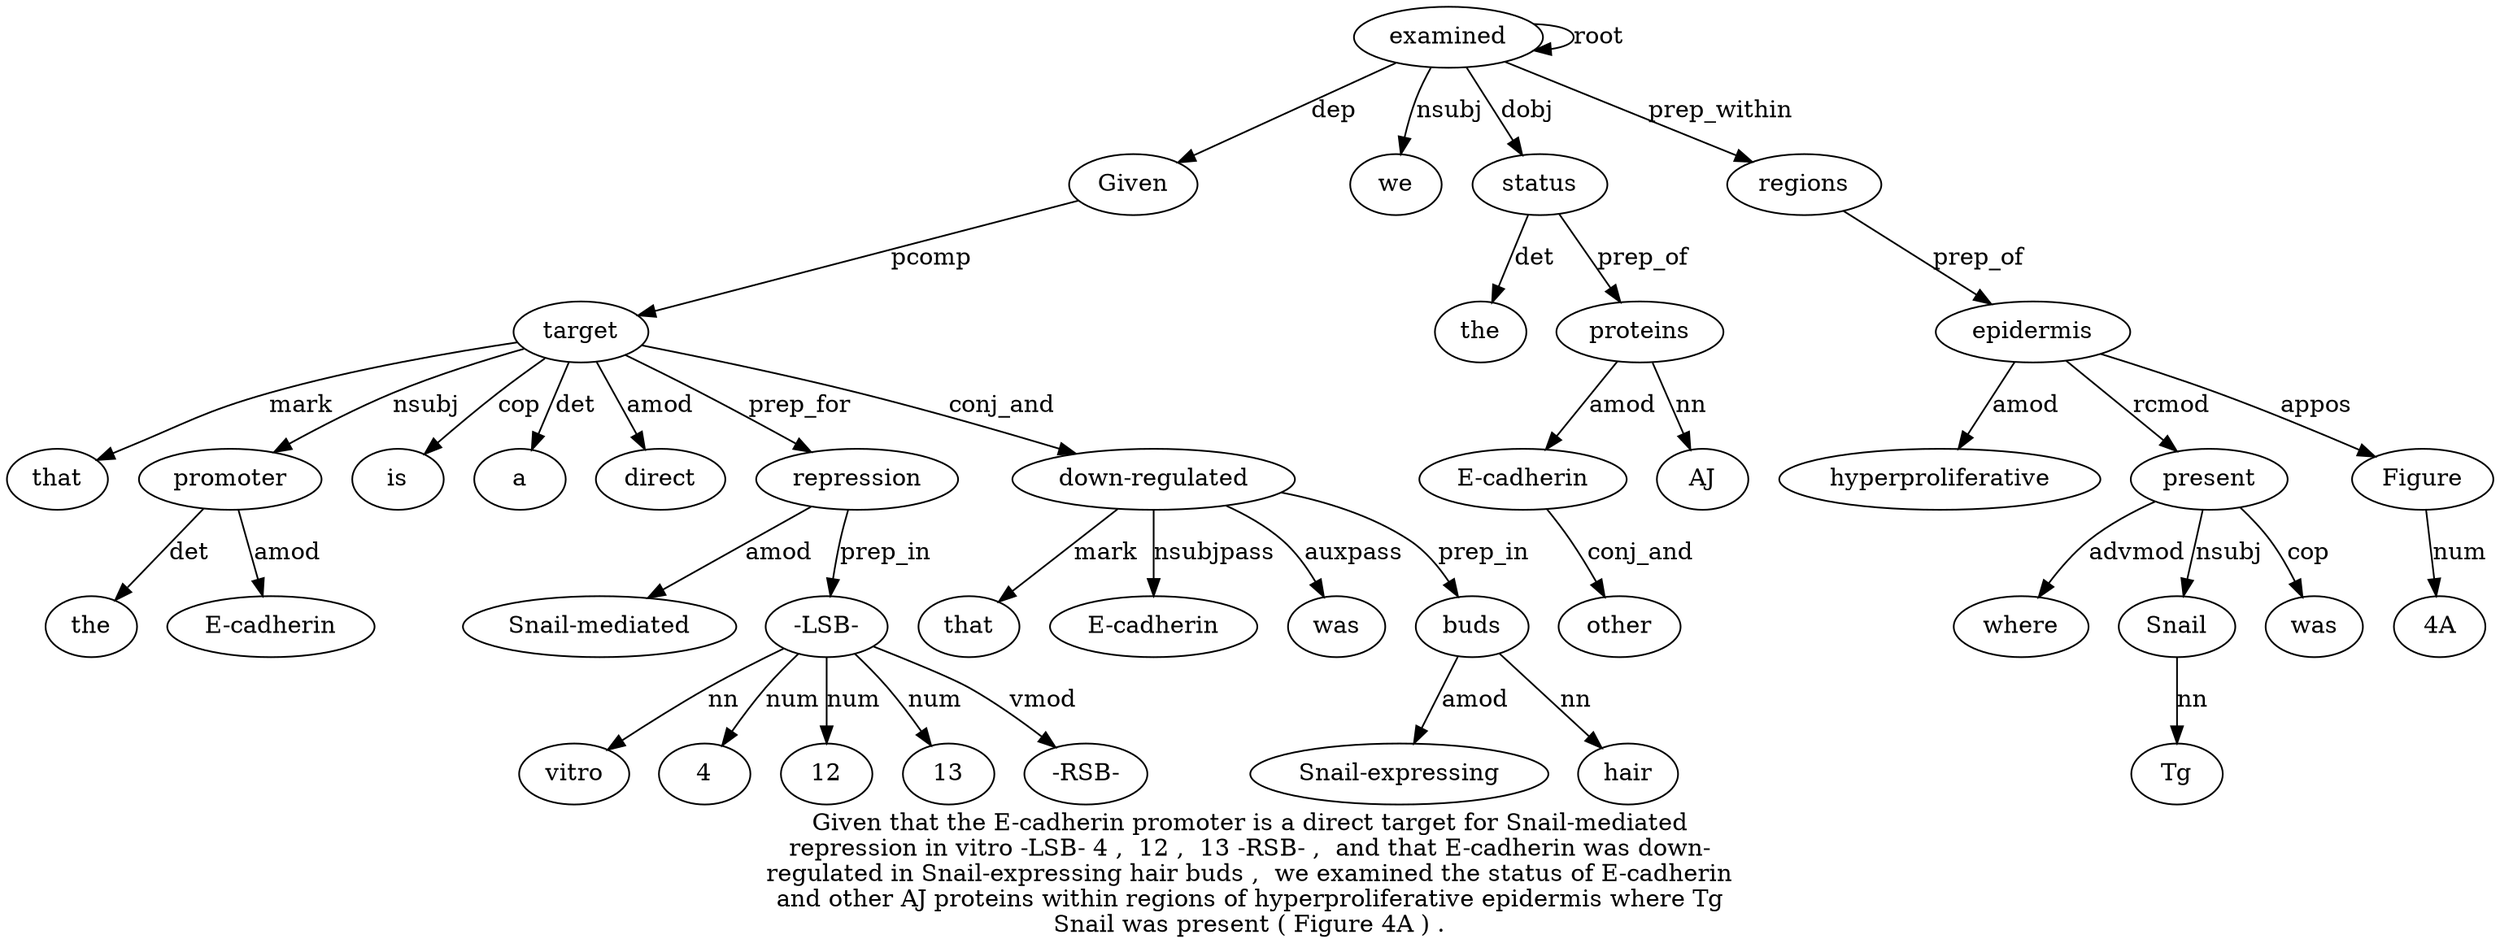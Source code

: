digraph "Given that the E-cadherin promoter is a direct target for Snail-mediated repression in vitro -LSB- 4 ,  12 ,  13 -RSB- ,  and that E-cadherin was down-regulated in Snail-expressing hair buds ,  we examined the status of E-cadherin and other AJ proteins within regions of hyperproliferative epidermis where Tg Snail was present ( Figure 4A ) ." {
label="Given that the E-cadherin promoter is a direct target for Snail-mediated
repression in vitro -LSB- 4 ,  12 ,  13 -RSB- ,  and that E-cadherin was down-
regulated in Snail-expressing hair buds ,  we examined the status of E-cadherin
and other AJ proteins within regions of hyperproliferative epidermis where Tg
Snail was present ( Figure 4A ) .";
examined34 [style=filled, fillcolor=white, label=examined];
Given1 [style=filled, fillcolor=white, label=Given];
examined34 -> Given1  [label=dep];
target9 [style=filled, fillcolor=white, label=target];
that2 [style=filled, fillcolor=white, label=that];
target9 -> that2  [label=mark];
promoter5 [style=filled, fillcolor=white, label=promoter];
the3 [style=filled, fillcolor=white, label=the];
promoter5 -> the3  [label=det];
"E-cadherin4" [style=filled, fillcolor=white, label="E-cadherin"];
promoter5 -> "E-cadherin4"  [label=amod];
target9 -> promoter5  [label=nsubj];
is6 [style=filled, fillcolor=white, label=is];
target9 -> is6  [label=cop];
a7 [style=filled, fillcolor=white, label=a];
target9 -> a7  [label=det];
direct8 [style=filled, fillcolor=white, label=direct];
target9 -> direct8  [label=amod];
Given1 -> target9  [label=pcomp];
repression12 [style=filled, fillcolor=white, label=repression];
"Snail-mediated11" [style=filled, fillcolor=white, label="Snail-mediated"];
repression12 -> "Snail-mediated11"  [label=amod];
target9 -> repression12  [label=prep_for];
"-LSB-15" [style=filled, fillcolor=white, label="-LSB-"];
vitro14 [style=filled, fillcolor=white, label=vitro];
"-LSB-15" -> vitro14  [label=nn];
repression12 -> "-LSB-15"  [label=prep_in];
416 [style=filled, fillcolor=white, label=4];
"-LSB-15" -> 416  [label=num];
1218 [style=filled, fillcolor=white, label=12];
"-LSB-15" -> 1218  [label=num];
1320 [style=filled, fillcolor=white, label=13];
"-LSB-15" -> 1320  [label=num];
"-RSB-21" [style=filled, fillcolor=white, label="-RSB-"];
"-LSB-15" -> "-RSB-21"  [label=vmod];
"down-regulated27" [style=filled, fillcolor=white, label="down-regulated"];
that24 [style=filled, fillcolor=white, label=that];
"down-regulated27" -> that24  [label=mark];
"E-cadherin25" [style=filled, fillcolor=white, label="E-cadherin"];
"down-regulated27" -> "E-cadherin25"  [label=nsubjpass];
was26 [style=filled, fillcolor=white, label=was];
"down-regulated27" -> was26  [label=auxpass];
target9 -> "down-regulated27"  [label=conj_and];
buds31 [style=filled, fillcolor=white, label=buds];
"Snail-expressing29" [style=filled, fillcolor=white, label="Snail-expressing"];
buds31 -> "Snail-expressing29"  [label=amod];
hair30 [style=filled, fillcolor=white, label=hair];
buds31 -> hair30  [label=nn];
"down-regulated27" -> buds31  [label=prep_in];
we33 [style=filled, fillcolor=white, label=we];
examined34 -> we33  [label=nsubj];
examined34 -> examined34  [label=root];
status36 [style=filled, fillcolor=white, label=status];
the35 [style=filled, fillcolor=white, label=the];
status36 -> the35  [label=det];
examined34 -> status36  [label=dobj];
proteins42 [style=filled, fillcolor=white, label=proteins];
"E-cadherin38" [style=filled, fillcolor=white, label="E-cadherin"];
proteins42 -> "E-cadherin38"  [label=amod];
other40 [style=filled, fillcolor=white, label=other];
"E-cadherin38" -> other40  [label=conj_and];
AJ41 [style=filled, fillcolor=white, label=AJ];
proteins42 -> AJ41  [label=nn];
status36 -> proteins42  [label=prep_of];
regions44 [style=filled, fillcolor=white, label=regions];
examined34 -> regions44  [label=prep_within];
epidermis47 [style=filled, fillcolor=white, label=epidermis];
hyperproliferative46 [style=filled, fillcolor=white, label=hyperproliferative];
epidermis47 -> hyperproliferative46  [label=amod];
regions44 -> epidermis47  [label=prep_of];
present52 [style=filled, fillcolor=white, label=present];
where48 [style=filled, fillcolor=white, label=where];
present52 -> where48  [label=advmod];
Snail50 [style=filled, fillcolor=white, label=Snail];
Tg49 [style=filled, fillcolor=white, label=Tg];
Snail50 -> Tg49  [label=nn];
present52 -> Snail50  [label=nsubj];
was51 [style=filled, fillcolor=white, label=was];
present52 -> was51  [label=cop];
epidermis47 -> present52  [label=rcmod];
Figure54 [style=filled, fillcolor=white, label=Figure];
epidermis47 -> Figure54  [label=appos];
"4A55" [style=filled, fillcolor=white, label="4A"];
Figure54 -> "4A55"  [label=num];
}
